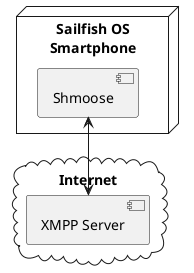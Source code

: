 @startuml


node "Sailfish OS\nSmartphone" {
  [Shmoose]
}

cloud "Internet" {
  [XMPP Server]
}

[Shmoose] <--> [XMPP Server]

@enduml
